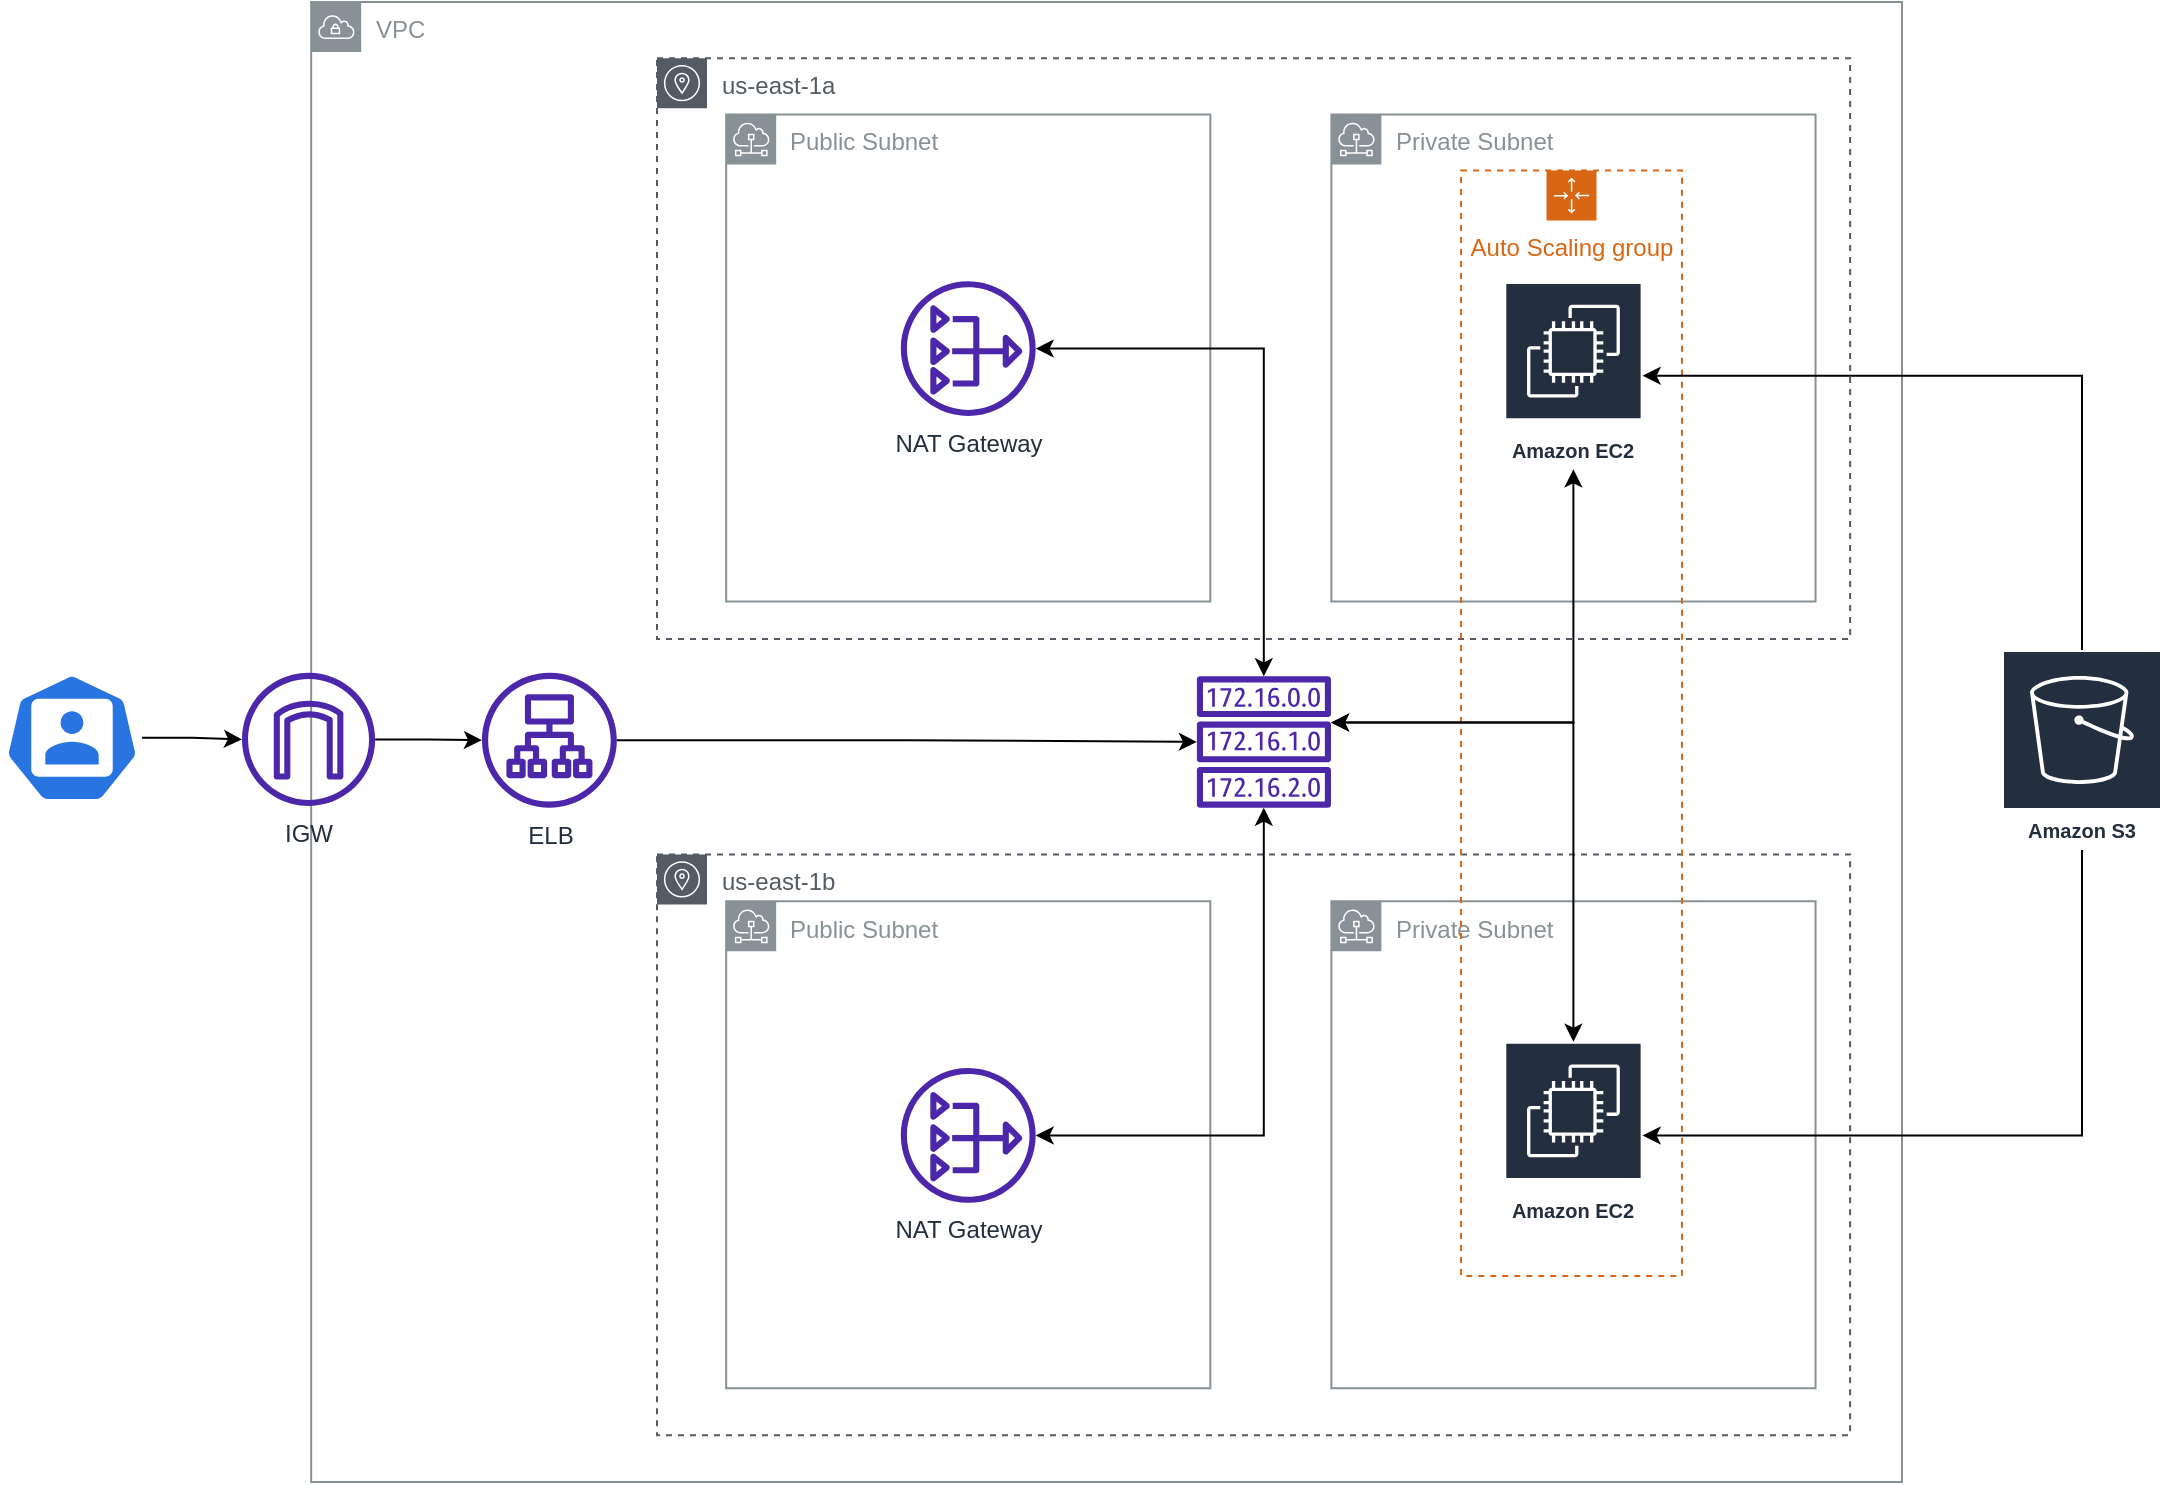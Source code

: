 <mxfile version="20.5.1" type="device"><diagram id="yXTqJvTrW7yy7_4yiUM9" name="Page-1"><mxGraphModel dx="1267" dy="715" grid="1" gridSize="10" guides="1" tooltips="1" connect="1" arrows="1" fold="1" page="1" pageScale="1" pageWidth="1100" pageHeight="850" math="0" shadow="0"><root><mxCell id="0"/><mxCell id="1" parent="0"/><mxCell id="7IUpTln6bnLZMUfEFfHr-2" value="" style="sketch=0;html=1;dashed=0;whitespace=wrap;fillColor=#2875E2;strokeColor=#ffffff;points=[[0.005,0.63,0],[0.1,0.2,0],[0.9,0.2,0],[0.5,0,0],[0.995,0.63,0],[0.72,0.99,0],[0.5,1,0],[0.28,0.99,0]];verticalLabelPosition=bottom;align=center;verticalAlign=top;shape=mxgraph.kubernetes.icon;prIcon=user" vertex="1" parent="1"><mxGeometry x="10" y="365.41" width="70" height="65" as="geometry"/></mxCell><mxCell id="7IUpTln6bnLZMUfEFfHr-3" style="edgeStyle=orthogonalEdgeStyle;rounded=0;orthogonalLoop=1;jettySize=auto;html=1;" edge="1" parent="1" source="7IUpTln6bnLZMUfEFfHr-2" target="7IUpTln6bnLZMUfEFfHr-4"><mxGeometry relative="1" as="geometry"/></mxCell><mxCell id="7IUpTln6bnLZMUfEFfHr-1" value="VPC" style="sketch=0;outlineConnect=0;gradientColor=none;html=1;whiteSpace=wrap;fontSize=12;fontStyle=0;shape=mxgraph.aws4.group;grIcon=mxgraph.aws4.group_vpc;strokeColor=#879196;fillColor=none;verticalAlign=top;align=left;spacingLeft=30;fontColor=#879196;dashed=0;" vertex="1" parent="1"><mxGeometry x="164.583" y="30" width="795.417" height="740" as="geometry"/></mxCell><mxCell id="7IUpTln6bnLZMUfEFfHr-9" value="us-east-1a" style="sketch=0;outlineConnect=0;gradientColor=none;html=1;whiteSpace=wrap;fontSize=12;fontStyle=0;shape=mxgraph.aws4.group;grIcon=mxgraph.aws4.group_availability_zone;strokeColor=#545B64;fillColor=none;verticalAlign=top;align=left;spacingLeft=30;fontColor=#545B64;dashed=1;" vertex="1" parent="1"><mxGeometry x="337.5" y="58.101" width="596.562" height="290.38" as="geometry"/></mxCell><mxCell id="7IUpTln6bnLZMUfEFfHr-10" value="us-east-1b" style="sketch=0;outlineConnect=0;gradientColor=none;html=1;whiteSpace=wrap;fontSize=12;fontStyle=0;shape=mxgraph.aws4.group;grIcon=mxgraph.aws4.group_availability_zone;strokeColor=#545B64;fillColor=none;verticalAlign=top;align=left;spacingLeft=30;fontColor=#545B64;dashed=1;" vertex="1" parent="1"><mxGeometry x="337.5" y="456.199" width="596.562" height="290.38" as="geometry"/></mxCell><mxCell id="7IUpTln6bnLZMUfEFfHr-4" value="IGW" style="sketch=0;outlineConnect=0;fontColor=#232F3E;gradientColor=none;fillColor=#4D27AA;strokeColor=none;dashed=0;verticalLabelPosition=bottom;verticalAlign=top;align=center;html=1;fontSize=12;fontStyle=0;aspect=fixed;pointerEvents=1;shape=mxgraph.aws4.internet_gateway;" vertex="1" parent="1"><mxGeometry x="130" y="365.405" width="66.573" height="66.573" as="geometry"/></mxCell><mxCell id="7IUpTln6bnLZMUfEFfHr-6" value="ELB" style="sketch=0;outlineConnect=0;fontColor=#232F3E;gradientColor=none;fillColor=#4D27AA;strokeColor=none;dashed=0;verticalLabelPosition=bottom;verticalAlign=top;align=center;html=1;fontSize=12;fontStyle=0;aspect=fixed;pointerEvents=1;shape=mxgraph.aws4.application_load_balancer;" vertex="1" parent="1"><mxGeometry x="249.996" y="365.409" width="67.438" height="67.438" as="geometry"/></mxCell><mxCell id="7IUpTln6bnLZMUfEFfHr-7" value="" style="edgeStyle=orthogonalEdgeStyle;rounded=0;orthogonalLoop=1;jettySize=auto;html=1;" edge="1" parent="1" source="7IUpTln6bnLZMUfEFfHr-4" target="7IUpTln6bnLZMUfEFfHr-6"><mxGeometry relative="1" as="geometry"/></mxCell><mxCell id="7IUpTln6bnLZMUfEFfHr-11" value="Public Subnet" style="sketch=0;outlineConnect=0;gradientColor=none;html=1;whiteSpace=wrap;fontSize=12;fontStyle=0;shape=mxgraph.aws4.group;grIcon=mxgraph.aws4.group_subnet;strokeColor=#879196;fillColor=none;verticalAlign=top;align=left;spacingLeft=30;fontColor=#879196;dashed=0;" vertex="1" parent="1"><mxGeometry x="372.083" y="86.203" width="242.083" height="243.544" as="geometry"/></mxCell><mxCell id="7IUpTln6bnLZMUfEFfHr-19" value="NAT Gateway" style="sketch=0;outlineConnect=0;fontColor=#232F3E;gradientColor=none;fillColor=#4D27AA;strokeColor=none;dashed=0;verticalLabelPosition=bottom;verticalAlign=top;align=center;html=1;fontSize=12;fontStyle=0;aspect=fixed;pointerEvents=1;shape=mxgraph.aws4.nat_gateway;" vertex="1" parent="7IUpTln6bnLZMUfEFfHr-11"><mxGeometry x="87.323" y="83.367" width="67.438" height="67.438" as="geometry"/></mxCell><mxCell id="7IUpTln6bnLZMUfEFfHr-12" value="Private Subnet" style="sketch=0;outlineConnect=0;gradientColor=none;html=1;whiteSpace=wrap;fontSize=12;fontStyle=0;shape=mxgraph.aws4.group;grIcon=mxgraph.aws4.group_subnet;strokeColor=#879196;fillColor=none;verticalAlign=top;align=left;spacingLeft=30;fontColor=#879196;dashed=0;" vertex="1" parent="1"><mxGeometry x="674.688" y="86.203" width="242.083" height="243.544" as="geometry"/></mxCell><mxCell id="7IUpTln6bnLZMUfEFfHr-15" value="Public Subnet" style="sketch=0;outlineConnect=0;gradientColor=none;html=1;whiteSpace=wrap;fontSize=12;fontStyle=0;shape=mxgraph.aws4.group;grIcon=mxgraph.aws4.group_subnet;strokeColor=#879196;fillColor=none;verticalAlign=top;align=left;spacingLeft=30;fontColor=#879196;dashed=0;" vertex="1" parent="1"><mxGeometry x="372.083" y="479.62" width="242.083" height="243.544" as="geometry"/></mxCell><mxCell id="7IUpTln6bnLZMUfEFfHr-16" value="Private Subnet" style="sketch=0;outlineConnect=0;gradientColor=none;html=1;whiteSpace=wrap;fontSize=12;fontStyle=0;shape=mxgraph.aws4.group;grIcon=mxgraph.aws4.group_subnet;strokeColor=#879196;fillColor=none;verticalAlign=top;align=left;spacingLeft=30;fontColor=#879196;dashed=0;" vertex="1" parent="1"><mxGeometry x="674.688" y="479.62" width="242.083" height="243.544" as="geometry"/></mxCell><mxCell id="7IUpTln6bnLZMUfEFfHr-42" style="edgeStyle=orthogonalEdgeStyle;rounded=0;orthogonalLoop=1;jettySize=auto;html=1;startArrow=classic;startFill=1;endArrow=classic;endFill=1;" edge="1" parent="1" source="7IUpTln6bnLZMUfEFfHr-18" target="7IUpTln6bnLZMUfEFfHr-32"><mxGeometry relative="1" as="geometry"/></mxCell><mxCell id="7IUpTln6bnLZMUfEFfHr-18" value="NAT Gateway" style="sketch=0;outlineConnect=0;fontColor=#232F3E;gradientColor=none;fillColor=#4D27AA;strokeColor=none;dashed=0;verticalLabelPosition=bottom;verticalAlign=top;align=center;html=1;fontSize=12;fontStyle=0;aspect=fixed;pointerEvents=1;shape=mxgraph.aws4.nat_gateway;" vertex="1" parent="1"><mxGeometry x="459.402" y="562.987" width="67.438" height="67.438" as="geometry"/></mxCell><mxCell id="7IUpTln6bnLZMUfEFfHr-22" value="Auto Scaling group" style="points=[[0,0],[0.25,0],[0.5,0],[0.75,0],[1,0],[1,0.25],[1,0.5],[1,0.75],[1,1],[0.75,1],[0.5,1],[0.25,1],[0,1],[0,0.75],[0,0.5],[0,0.25]];outlineConnect=0;gradientColor=none;html=1;whiteSpace=wrap;fontSize=12;fontStyle=0;container=1;pointerEvents=0;collapsible=0;recursiveResize=0;shape=mxgraph.aws4.groupCenter;grIcon=mxgraph.aws4.group_auto_scaling_group;grStroke=1;strokeColor=#D86613;fillColor=none;verticalAlign=top;align=center;fontColor=#D86613;dashed=1;spacingTop=25;" vertex="1" parent="1"><mxGeometry x="739.53" y="114.3" width="110.47" height="552.66" as="geometry"/></mxCell><mxCell id="7IUpTln6bnLZMUfEFfHr-21" value="Amazon EC2" style="sketch=0;outlineConnect=0;fontColor=#232F3E;gradientColor=none;strokeColor=#ffffff;fillColor=#232F3E;dashed=0;verticalLabelPosition=middle;verticalAlign=bottom;align=center;html=1;whiteSpace=wrap;fontSize=10;fontStyle=1;spacing=3;shape=mxgraph.aws4.productIcon;prIcon=mxgraph.aws4.ec2;" vertex="1" parent="7IUpTln6bnLZMUfEFfHr-22"><mxGeometry x="21.619" y="435.57" width="69.167" height="93.671" as="geometry"/></mxCell><mxCell id="7IUpTln6bnLZMUfEFfHr-20" value="Amazon EC2" style="sketch=0;outlineConnect=0;fontColor=#232F3E;gradientColor=none;strokeColor=#ffffff;fillColor=#232F3E;dashed=0;verticalLabelPosition=middle;verticalAlign=bottom;align=center;html=1;whiteSpace=wrap;fontSize=10;fontStyle=1;spacing=3;shape=mxgraph.aws4.productIcon;prIcon=mxgraph.aws4.ec2;" vertex="1" parent="7IUpTln6bnLZMUfEFfHr-22"><mxGeometry x="21.615" y="55.692" width="69.167" height="93.671" as="geometry"/></mxCell><mxCell id="7IUpTln6bnLZMUfEFfHr-25" style="edgeStyle=orthogonalEdgeStyle;rounded=0;orthogonalLoop=1;jettySize=auto;html=1;" edge="1" parent="1" source="7IUpTln6bnLZMUfEFfHr-6" target="7IUpTln6bnLZMUfEFfHr-32"><mxGeometry relative="1" as="geometry"><mxPoint x="406.865" y="403.824" as="targetPoint"/></mxGeometry></mxCell><mxCell id="7IUpTln6bnLZMUfEFfHr-32" value="" style="sketch=0;outlineConnect=0;fontColor=#232F3E;gradientColor=none;fillColor=#4D27AA;strokeColor=none;dashed=0;verticalLabelPosition=bottom;verticalAlign=top;align=center;html=1;fontSize=12;fontStyle=0;aspect=fixed;pointerEvents=1;shape=mxgraph.aws4.route_table;" vertex="1" parent="1"><mxGeometry x="607.247" y="367.142" width="67.438" height="65.708" as="geometry"/></mxCell><mxCell id="7IUpTln6bnLZMUfEFfHr-39" value="Amazon S3" style="sketch=0;outlineConnect=0;fontColor=#232F3E;gradientColor=none;strokeColor=#ffffff;fillColor=#232F3E;dashed=0;verticalLabelPosition=middle;verticalAlign=bottom;align=center;html=1;whiteSpace=wrap;fontSize=10;fontStyle=1;spacing=3;shape=mxgraph.aws4.productIcon;prIcon=mxgraph.aws4.s3;" vertex="1" parent="1"><mxGeometry x="1010" y="354" width="80" height="100" as="geometry"/></mxCell><mxCell id="7IUpTln6bnLZMUfEFfHr-40" style="edgeStyle=orthogonalEdgeStyle;rounded=0;orthogonalLoop=1;jettySize=auto;html=1;startArrow=classic;startFill=1;endArrow=none;endFill=0;" edge="1" parent="1" source="7IUpTln6bnLZMUfEFfHr-20" target="7IUpTln6bnLZMUfEFfHr-39"><mxGeometry relative="1" as="geometry"/></mxCell><mxCell id="7IUpTln6bnLZMUfEFfHr-41" style="edgeStyle=orthogonalEdgeStyle;rounded=0;orthogonalLoop=1;jettySize=auto;html=1;startArrow=classic;startFill=1;endArrow=none;endFill=0;" edge="1" parent="1" source="7IUpTln6bnLZMUfEFfHr-21" target="7IUpTln6bnLZMUfEFfHr-39"><mxGeometry relative="1" as="geometry"/></mxCell><mxCell id="7IUpTln6bnLZMUfEFfHr-43" style="edgeStyle=orthogonalEdgeStyle;rounded=0;orthogonalLoop=1;jettySize=auto;html=1;startArrow=classic;startFill=1;endArrow=classic;endFill=1;" edge="1" parent="1" source="7IUpTln6bnLZMUfEFfHr-19" target="7IUpTln6bnLZMUfEFfHr-32"><mxGeometry relative="1" as="geometry"/></mxCell><mxCell id="7IUpTln6bnLZMUfEFfHr-35" style="edgeStyle=orthogonalEdgeStyle;rounded=0;orthogonalLoop=1;jettySize=auto;html=1;startArrow=classic;startFill=1;" edge="1" parent="1" source="7IUpTln6bnLZMUfEFfHr-20" target="7IUpTln6bnLZMUfEFfHr-32"><mxGeometry relative="1" as="geometry"><Array as="points"><mxPoint x="795.531" y="390.304"/></Array></mxGeometry></mxCell><mxCell id="7IUpTln6bnLZMUfEFfHr-36" style="edgeStyle=orthogonalEdgeStyle;rounded=0;orthogonalLoop=1;jettySize=auto;html=1;startArrow=classic;startFill=1;" edge="1" parent="1" source="7IUpTln6bnLZMUfEFfHr-21" target="7IUpTln6bnLZMUfEFfHr-32"><mxGeometry relative="1" as="geometry"><mxPoint x="790" y="550" as="sourcePoint"/><Array as="points"><mxPoint x="795.531" y="390.304"/></Array></mxGeometry></mxCell></root></mxGraphModel></diagram></mxfile>
